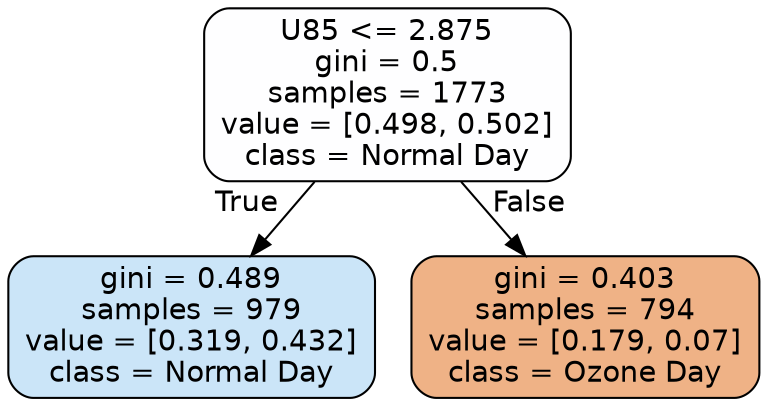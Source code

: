 digraph Tree {
node [shape=box, style="filled, rounded", color="black", fontname=helvetica] ;
edge [fontname=helvetica] ;
0 [label="U85 <= 2.875\ngini = 0.5\nsamples = 1773\nvalue = [0.498, 0.502]\nclass = Normal Day", fillcolor="#fefeff"] ;
1 [label="gini = 0.489\nsamples = 979\nvalue = [0.319, 0.432]\nclass = Normal Day", fillcolor="#cbe5f8"] ;
0 -> 1 [labeldistance=2.5, labelangle=45, headlabel="True"] ;
2 [label="gini = 0.403\nsamples = 794\nvalue = [0.179, 0.07]\nclass = Ozone Day", fillcolor="#efb286"] ;
0 -> 2 [labeldistance=2.5, labelangle=-45, headlabel="False"] ;
}